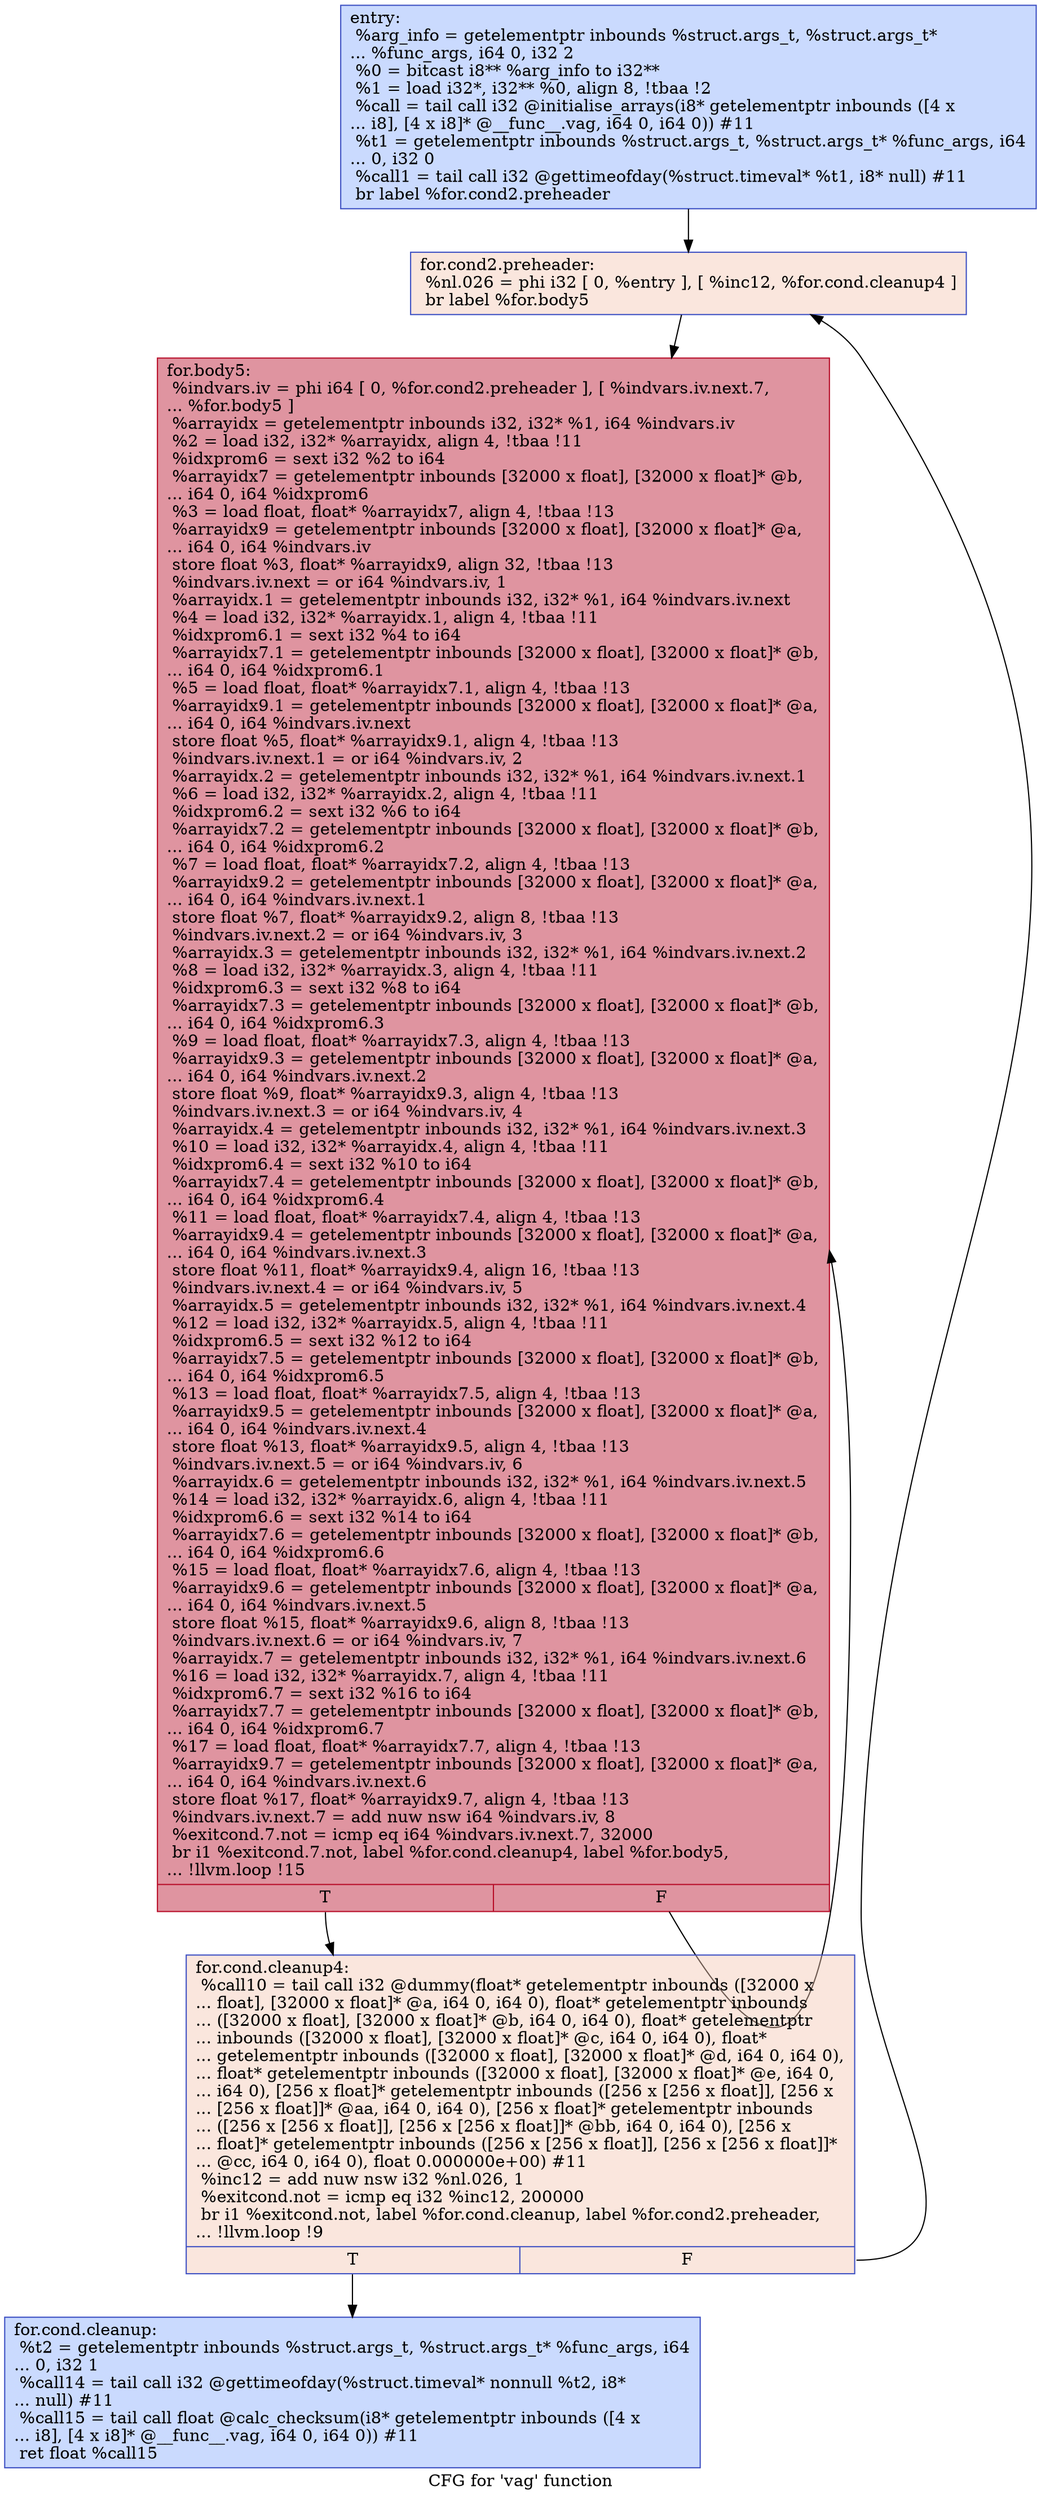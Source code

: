 digraph "CFG for 'vag' function" {
	label="CFG for 'vag' function";

	Node0x564c93ccd6c0 [shape=record,color="#3d50c3ff", style=filled, fillcolor="#88abfd70",label="{entry:\l  %arg_info = getelementptr inbounds %struct.args_t, %struct.args_t*\l... %func_args, i64 0, i32 2\l  %0 = bitcast i8** %arg_info to i32**\l  %1 = load i32*, i32** %0, align 8, !tbaa !2\l  %call = tail call i32 @initialise_arrays(i8* getelementptr inbounds ([4 x\l... i8], [4 x i8]* @__func__.vag, i64 0, i64 0)) #11\l  %t1 = getelementptr inbounds %struct.args_t, %struct.args_t* %func_args, i64\l... 0, i32 0\l  %call1 = tail call i32 @gettimeofday(%struct.timeval* %t1, i8* null) #11\l  br label %for.cond2.preheader\l}"];
	Node0x564c93ccd6c0 -> Node0x564c93ccdd50;
	Node0x564c93ccdd50 [shape=record,color="#3d50c3ff", style=filled, fillcolor="#f3c7b170",label="{for.cond2.preheader:                              \l  %nl.026 = phi i32 [ 0, %entry ], [ %inc12, %for.cond.cleanup4 ]\l  br label %for.body5\l}"];
	Node0x564c93ccdd50 -> Node0x564c93cce040;
	Node0x564c93cce160 [shape=record,color="#3d50c3ff", style=filled, fillcolor="#88abfd70",label="{for.cond.cleanup:                                 \l  %t2 = getelementptr inbounds %struct.args_t, %struct.args_t* %func_args, i64\l... 0, i32 1\l  %call14 = tail call i32 @gettimeofday(%struct.timeval* nonnull %t2, i8*\l... null) #11\l  %call15 = tail call float @calc_checksum(i8* getelementptr inbounds ([4 x\l... i8], [4 x i8]* @__func__.vag, i64 0, i64 0)) #11\l  ret float %call15\l}"];
	Node0x564c93ccde70 [shape=record,color="#3d50c3ff", style=filled, fillcolor="#f3c7b170",label="{for.cond.cleanup4:                                \l  %call10 = tail call i32 @dummy(float* getelementptr inbounds ([32000 x\l... float], [32000 x float]* @a, i64 0, i64 0), float* getelementptr inbounds\l... ([32000 x float], [32000 x float]* @b, i64 0, i64 0), float* getelementptr\l... inbounds ([32000 x float], [32000 x float]* @c, i64 0, i64 0), float*\l... getelementptr inbounds ([32000 x float], [32000 x float]* @d, i64 0, i64 0),\l... float* getelementptr inbounds ([32000 x float], [32000 x float]* @e, i64 0,\l... i64 0), [256 x float]* getelementptr inbounds ([256 x [256 x float]], [256 x\l... [256 x float]]* @aa, i64 0, i64 0), [256 x float]* getelementptr inbounds\l... ([256 x [256 x float]], [256 x [256 x float]]* @bb, i64 0, i64 0), [256 x\l... float]* getelementptr inbounds ([256 x [256 x float]], [256 x [256 x float]]*\l... @cc, i64 0, i64 0), float 0.000000e+00) #11\l  %inc12 = add nuw nsw i32 %nl.026, 1\l  %exitcond.not = icmp eq i32 %inc12, 200000\l  br i1 %exitcond.not, label %for.cond.cleanup, label %for.cond2.preheader,\l... !llvm.loop !9\l|{<s0>T|<s1>F}}"];
	Node0x564c93ccde70:s0 -> Node0x564c93cce160;
	Node0x564c93ccde70:s1 -> Node0x564c93ccdd50;
	Node0x564c93cce040 [shape=record,color="#b70d28ff", style=filled, fillcolor="#b70d2870",label="{for.body5:                                        \l  %indvars.iv = phi i64 [ 0, %for.cond2.preheader ], [ %indvars.iv.next.7,\l... %for.body5 ]\l  %arrayidx = getelementptr inbounds i32, i32* %1, i64 %indvars.iv\l  %2 = load i32, i32* %arrayidx, align 4, !tbaa !11\l  %idxprom6 = sext i32 %2 to i64\l  %arrayidx7 = getelementptr inbounds [32000 x float], [32000 x float]* @b,\l... i64 0, i64 %idxprom6\l  %3 = load float, float* %arrayidx7, align 4, !tbaa !13\l  %arrayidx9 = getelementptr inbounds [32000 x float], [32000 x float]* @a,\l... i64 0, i64 %indvars.iv\l  store float %3, float* %arrayidx9, align 32, !tbaa !13\l  %indvars.iv.next = or i64 %indvars.iv, 1\l  %arrayidx.1 = getelementptr inbounds i32, i32* %1, i64 %indvars.iv.next\l  %4 = load i32, i32* %arrayidx.1, align 4, !tbaa !11\l  %idxprom6.1 = sext i32 %4 to i64\l  %arrayidx7.1 = getelementptr inbounds [32000 x float], [32000 x float]* @b,\l... i64 0, i64 %idxprom6.1\l  %5 = load float, float* %arrayidx7.1, align 4, !tbaa !13\l  %arrayidx9.1 = getelementptr inbounds [32000 x float], [32000 x float]* @a,\l... i64 0, i64 %indvars.iv.next\l  store float %5, float* %arrayidx9.1, align 4, !tbaa !13\l  %indvars.iv.next.1 = or i64 %indvars.iv, 2\l  %arrayidx.2 = getelementptr inbounds i32, i32* %1, i64 %indvars.iv.next.1\l  %6 = load i32, i32* %arrayidx.2, align 4, !tbaa !11\l  %idxprom6.2 = sext i32 %6 to i64\l  %arrayidx7.2 = getelementptr inbounds [32000 x float], [32000 x float]* @b,\l... i64 0, i64 %idxprom6.2\l  %7 = load float, float* %arrayidx7.2, align 4, !tbaa !13\l  %arrayidx9.2 = getelementptr inbounds [32000 x float], [32000 x float]* @a,\l... i64 0, i64 %indvars.iv.next.1\l  store float %7, float* %arrayidx9.2, align 8, !tbaa !13\l  %indvars.iv.next.2 = or i64 %indvars.iv, 3\l  %arrayidx.3 = getelementptr inbounds i32, i32* %1, i64 %indvars.iv.next.2\l  %8 = load i32, i32* %arrayidx.3, align 4, !tbaa !11\l  %idxprom6.3 = sext i32 %8 to i64\l  %arrayidx7.3 = getelementptr inbounds [32000 x float], [32000 x float]* @b,\l... i64 0, i64 %idxprom6.3\l  %9 = load float, float* %arrayidx7.3, align 4, !tbaa !13\l  %arrayidx9.3 = getelementptr inbounds [32000 x float], [32000 x float]* @a,\l... i64 0, i64 %indvars.iv.next.2\l  store float %9, float* %arrayidx9.3, align 4, !tbaa !13\l  %indvars.iv.next.3 = or i64 %indvars.iv, 4\l  %arrayidx.4 = getelementptr inbounds i32, i32* %1, i64 %indvars.iv.next.3\l  %10 = load i32, i32* %arrayidx.4, align 4, !tbaa !11\l  %idxprom6.4 = sext i32 %10 to i64\l  %arrayidx7.4 = getelementptr inbounds [32000 x float], [32000 x float]* @b,\l... i64 0, i64 %idxprom6.4\l  %11 = load float, float* %arrayidx7.4, align 4, !tbaa !13\l  %arrayidx9.4 = getelementptr inbounds [32000 x float], [32000 x float]* @a,\l... i64 0, i64 %indvars.iv.next.3\l  store float %11, float* %arrayidx9.4, align 16, !tbaa !13\l  %indvars.iv.next.4 = or i64 %indvars.iv, 5\l  %arrayidx.5 = getelementptr inbounds i32, i32* %1, i64 %indvars.iv.next.4\l  %12 = load i32, i32* %arrayidx.5, align 4, !tbaa !11\l  %idxprom6.5 = sext i32 %12 to i64\l  %arrayidx7.5 = getelementptr inbounds [32000 x float], [32000 x float]* @b,\l... i64 0, i64 %idxprom6.5\l  %13 = load float, float* %arrayidx7.5, align 4, !tbaa !13\l  %arrayidx9.5 = getelementptr inbounds [32000 x float], [32000 x float]* @a,\l... i64 0, i64 %indvars.iv.next.4\l  store float %13, float* %arrayidx9.5, align 4, !tbaa !13\l  %indvars.iv.next.5 = or i64 %indvars.iv, 6\l  %arrayidx.6 = getelementptr inbounds i32, i32* %1, i64 %indvars.iv.next.5\l  %14 = load i32, i32* %arrayidx.6, align 4, !tbaa !11\l  %idxprom6.6 = sext i32 %14 to i64\l  %arrayidx7.6 = getelementptr inbounds [32000 x float], [32000 x float]* @b,\l... i64 0, i64 %idxprom6.6\l  %15 = load float, float* %arrayidx7.6, align 4, !tbaa !13\l  %arrayidx9.6 = getelementptr inbounds [32000 x float], [32000 x float]* @a,\l... i64 0, i64 %indvars.iv.next.5\l  store float %15, float* %arrayidx9.6, align 8, !tbaa !13\l  %indvars.iv.next.6 = or i64 %indvars.iv, 7\l  %arrayidx.7 = getelementptr inbounds i32, i32* %1, i64 %indvars.iv.next.6\l  %16 = load i32, i32* %arrayidx.7, align 4, !tbaa !11\l  %idxprom6.7 = sext i32 %16 to i64\l  %arrayidx7.7 = getelementptr inbounds [32000 x float], [32000 x float]* @b,\l... i64 0, i64 %idxprom6.7\l  %17 = load float, float* %arrayidx7.7, align 4, !tbaa !13\l  %arrayidx9.7 = getelementptr inbounds [32000 x float], [32000 x float]* @a,\l... i64 0, i64 %indvars.iv.next.6\l  store float %17, float* %arrayidx9.7, align 4, !tbaa !13\l  %indvars.iv.next.7 = add nuw nsw i64 %indvars.iv, 8\l  %exitcond.7.not = icmp eq i64 %indvars.iv.next.7, 32000\l  br i1 %exitcond.7.not, label %for.cond.cleanup4, label %for.body5,\l... !llvm.loop !15\l|{<s0>T|<s1>F}}"];
	Node0x564c93cce040:s0 -> Node0x564c93ccde70;
	Node0x564c93cce040:s1 -> Node0x564c93cce040;
}
